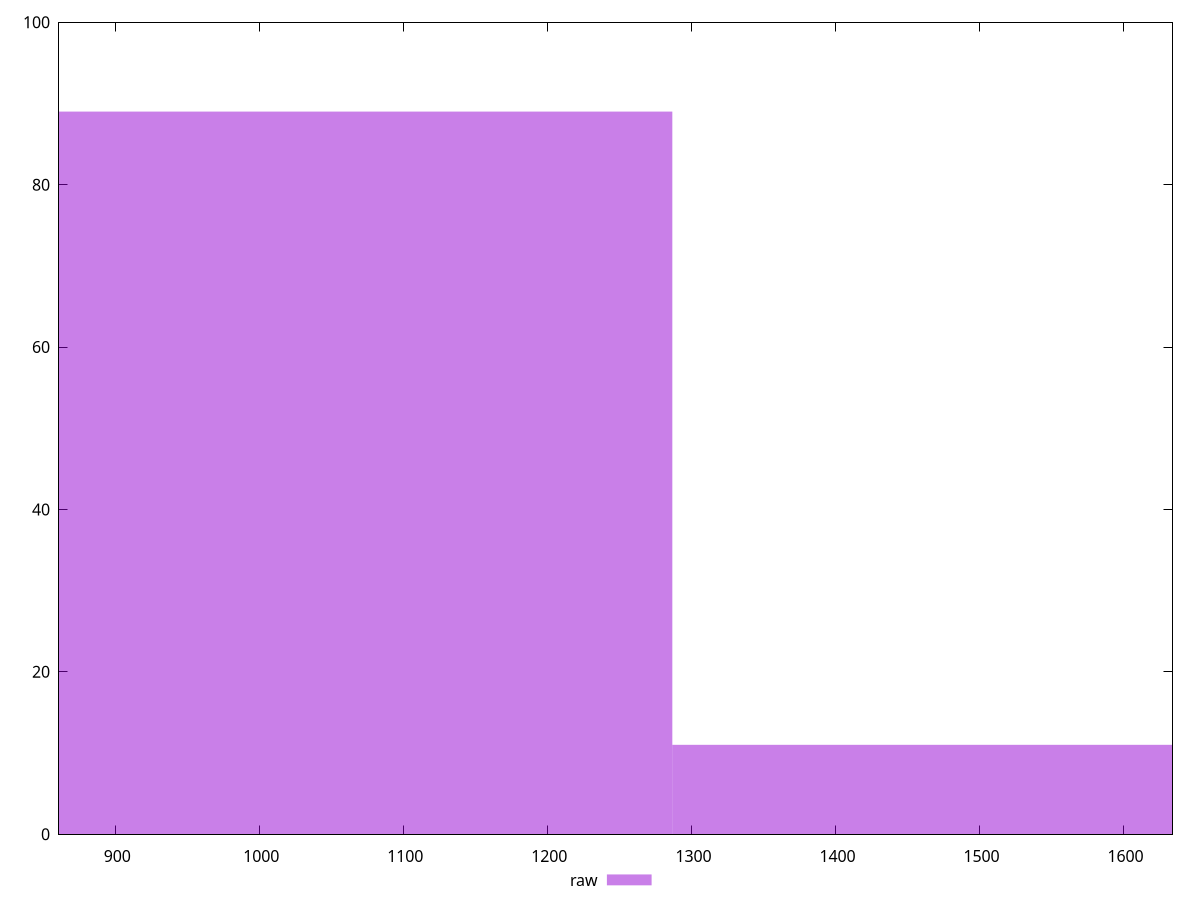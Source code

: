 reset

$raw <<EOF
1029.4201688557373 89
1544.130253283606 11
EOF

set key outside below
set boxwidth 514.7100844278687
set xrange [861:1634]
set yrange [0:100]
set trange [0:100]
set style fill transparent solid 0.5 noborder
set terminal svg size 640, 490 enhanced background rgb 'white'
set output "reports/report_00032_2021-02-25T10-28-15.087Z/render-blocking-resources/samples/astro/raw/histogram.svg"

plot $raw title "raw" with boxes

reset

